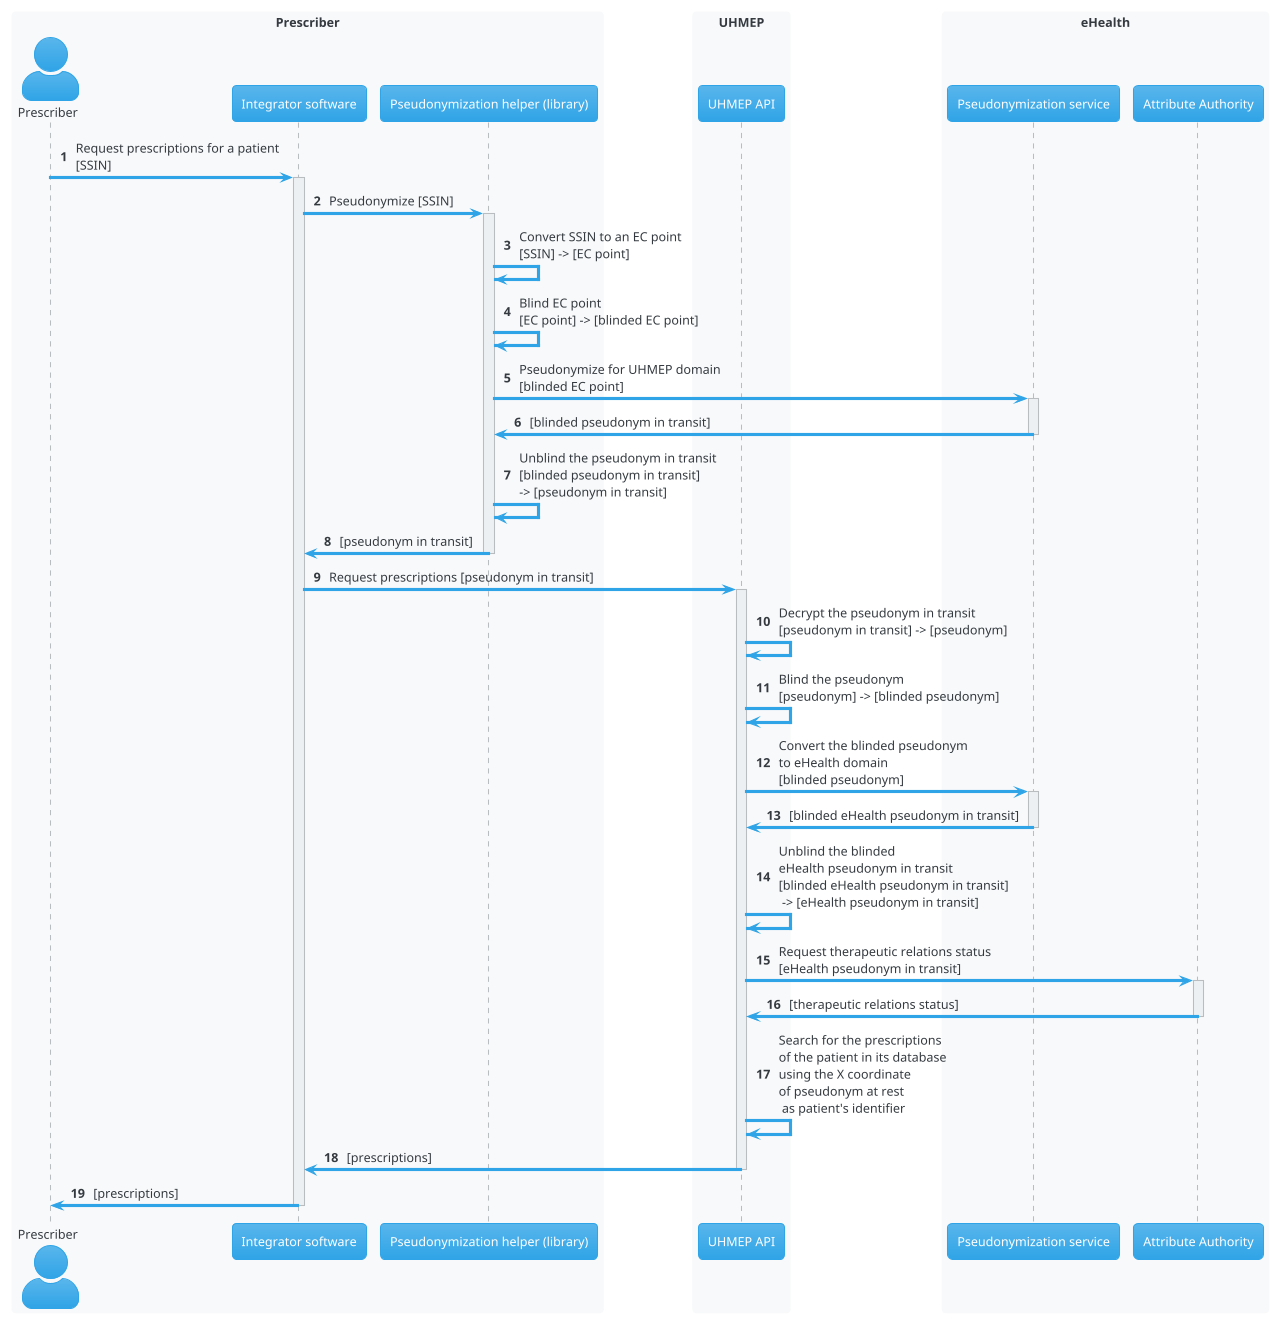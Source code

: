 [plantuml]
----
@startuml

!theme cerulean
skinparam actorStyle             awesome
skinparam BackgroundColor        white
skinparam BoxPadding             0
skinparam Padding                2
skinparam ParticipantPadding     2
skinparam SequenceBoxBorderColor Transparent
autonumber

box Prescriber
actor Prescriber as prescriber
participant "Integrator software" as software
participant "Pseudonymization helper (library)" as helper
end box
box UHMEP
participant "UHMEP API" as uhmep
end box
box eHealth
participant "Pseudonymization service" as pseudo
participant "Attribute Authority" as aa
end box

prescriber -> software ++: Request prescriptions for a patient\n[SSIN]
software   -> helper   ++: Pseudonymize [SSIN]
helper     -> helper     : Convert SSIN to an EC point\n[SSIN] -> [EC point]
helper     -> helper     : Blind EC point\n[EC point] -> [blinded EC point]
helper     -> pseudo   ++: Pseudonymize for UHMEP domain\n[blinded EC point]
helper     <- pseudo   --: [blinded pseudonym in transit]
helper     -> helper     : Unblind the pseudonym in transit\n[blinded pseudonym in transit]\n-> [pseudonym in transit]
helper     -> software --: [pseudonym in transit]
software   -> uhmep    ++: Request prescriptions [pseudonym in transit]
uhmep      -> uhmep      : Decrypt the pseudonym in transit\n[pseudonym in transit] -> [pseudonym]
uhmep      -> uhmep      : Blind the pseudonym\n[pseudonym] -> [blinded pseudonym]
uhmep      -> pseudo   ++: Convert the blinded pseudonym\nto eHealth domain\n[blinded pseudonym]
uhmep      <- pseudo   --: [blinded eHealth pseudonym in transit]
uhmep      -> uhmep      : Unblind the blinded\neHealth pseudonym in transit\n[blinded eHealth pseudonym in transit]\n -> [eHealth pseudonym in transit]
uhmep      -> aa       ++: Request therapeutic relations status\n[eHealth pseudonym in transit]
uhmep      <- aa       --: [therapeutic relations status]
uhmep      -> uhmep      : Search for the prescriptions\nof the patient in its database\nusing the X coordinate\nof pseudonym at rest\n as patient's identifier
software   <- uhmep    --: [prescriptions]
prescriber <- software --: [prescriptions]

@enduml

----

